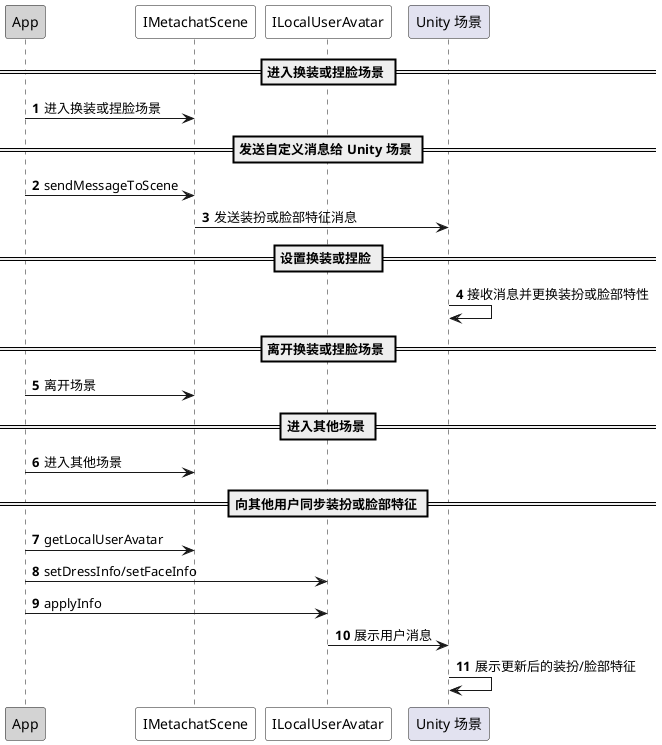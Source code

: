 @startuml
autonumber
participant "App" as a #LightGrey
participant "IMetachatScene" as b #White
participant "ILocalUserAvatar" as e #White
participant "Unity 场景" as c
== 进入换装或捏脸场景 ==
a -> b: 进入换装或捏脸场景
== 发送自定义消息给 Unity 场景 ==
a -> b: sendMessageToScene
b -> c: 发送装扮或脸部特征消息
== 设置换装或捏脸 ==
c -> c: 接收消息并更换装扮或脸部特性
== 离开换装或捏脸场景 ==
a -> b: 离开场景
== 进入其他场景 ==
a -> b: 进入其他场景
== 向其他用户同步装扮或脸部特征 ==
a -> b: getLocalUserAvatar
a -> e: setDressInfo/setFaceInfo
a -> e: applyInfo
e -> c: 展示用户消息
c -> c: 展示更新后的装扮/脸部特征